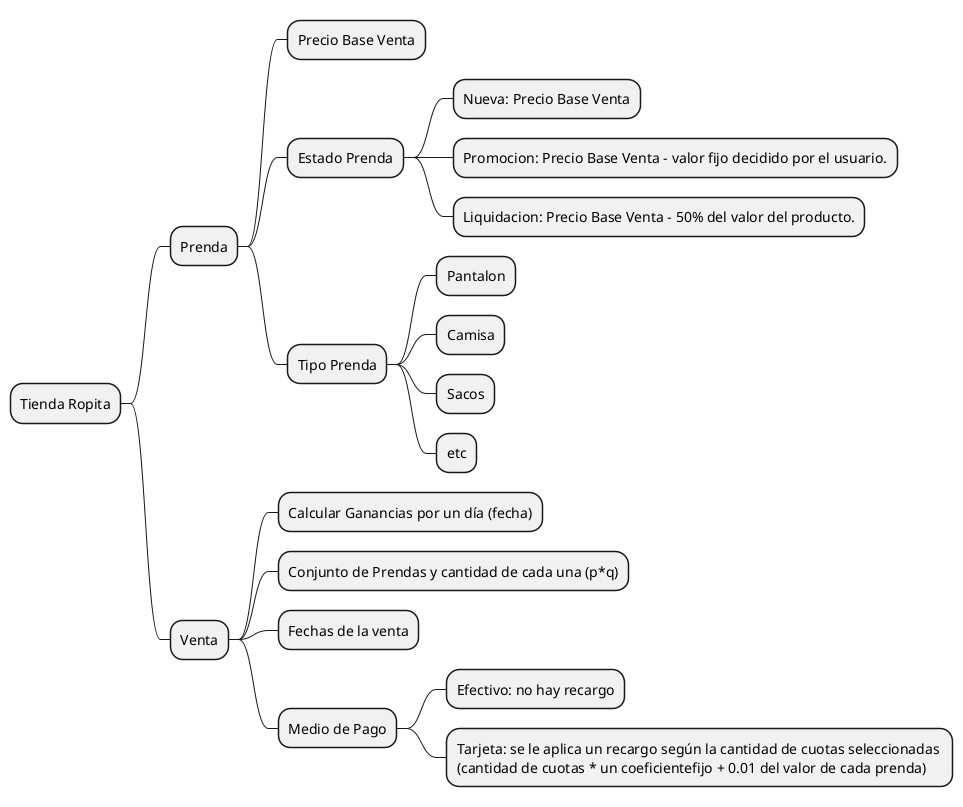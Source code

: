 	@startmindmap
* Tienda Ropita
** Prenda
*** Precio Base Venta
*** Estado Prenda
**** Nueva: Precio Base Venta
**** Promocion: Precio Base Venta - valor fijo decidido por el usuario.
**** Liquidacion: Precio Base Venta - 50% del valor del producto.
*** Tipo Prenda
**** Pantalon
**** Camisa
**** Sacos
**** etc
** Venta
*** Calcular Ganancias por un día (fecha)
*** Conjunto de Prendas y cantidad de cada una (p*q)
*** Fechas de la venta
*** Medio de Pago
**** Efectivo: no hay recargo
**** Tarjeta: se le aplica un recargo según la cantidad de cuotas seleccionadas \n(cantidad de cuotas * un coeficientefijo + 0.01 del valor de cada prenda)
@endmindmap
	